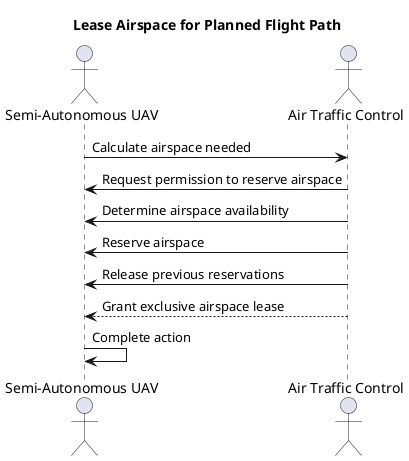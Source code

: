 @startuml
title "Lease Airspace for Planned Flight Path"

actor "Semi-Autonomous UAV" as UAV
actor "Air Traffic Control" as ATC

UAV -> ATC: Calculate airspace needed
ATC -> UAV: Request permission to reserve airspace
ATC -> UAV: Determine airspace availability
ATC -> UAV: Reserve airspace
ATC -> UAV: Release previous reservations
ATC --> UAV: Grant exclusive airspace lease
UAV -> UAV: Complete action

@enduml
